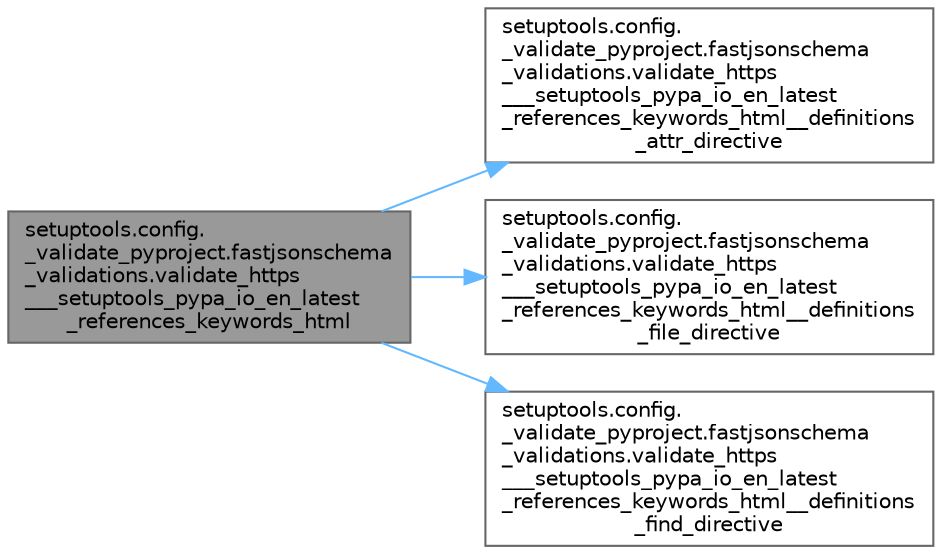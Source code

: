 digraph "setuptools.config._validate_pyproject.fastjsonschema_validations.validate_https___setuptools_pypa_io_en_latest_references_keywords_html"
{
 // LATEX_PDF_SIZE
  bgcolor="transparent";
  edge [fontname=Helvetica,fontsize=10,labelfontname=Helvetica,labelfontsize=10];
  node [fontname=Helvetica,fontsize=10,shape=box,height=0.2,width=0.4];
  rankdir="LR";
  Node1 [id="Node000001",label="setuptools.config.\l_validate_pyproject.fastjsonschema\l_validations.validate_https\l___setuptools_pypa_io_en_latest\l_references_keywords_html",height=0.2,width=0.4,color="gray40", fillcolor="grey60", style="filled", fontcolor="black",tooltip=" "];
  Node1 -> Node2 [id="edge1_Node000001_Node000002",color="steelblue1",style="solid",tooltip=" "];
  Node2 [id="Node000002",label="setuptools.config.\l_validate_pyproject.fastjsonschema\l_validations.validate_https\l___setuptools_pypa_io_en_latest\l_references_keywords_html__definitions\l_attr_directive",height=0.2,width=0.4,color="grey40", fillcolor="white", style="filled",URL="$namespacesetuptools_1_1config_1_1__validate__pyproject_1_1fastjsonschema__validations.html#a9f4d24063fae792edae548e6b80872e5",tooltip=" "];
  Node1 -> Node3 [id="edge2_Node000001_Node000003",color="steelblue1",style="solid",tooltip=" "];
  Node3 [id="Node000003",label="setuptools.config.\l_validate_pyproject.fastjsonschema\l_validations.validate_https\l___setuptools_pypa_io_en_latest\l_references_keywords_html__definitions\l_file_directive",height=0.2,width=0.4,color="grey40", fillcolor="white", style="filled",URL="$namespacesetuptools_1_1config_1_1__validate__pyproject_1_1fastjsonschema__validations.html#a5b745879b3cd5816a92b3d47bb17f4b4",tooltip=" "];
  Node1 -> Node4 [id="edge3_Node000001_Node000004",color="steelblue1",style="solid",tooltip=" "];
  Node4 [id="Node000004",label="setuptools.config.\l_validate_pyproject.fastjsonschema\l_validations.validate_https\l___setuptools_pypa_io_en_latest\l_references_keywords_html__definitions\l_find_directive",height=0.2,width=0.4,color="grey40", fillcolor="white", style="filled",URL="$namespacesetuptools_1_1config_1_1__validate__pyproject_1_1fastjsonschema__validations.html#a803c4207937fb338c77e7df6264944a1",tooltip=" "];
}
